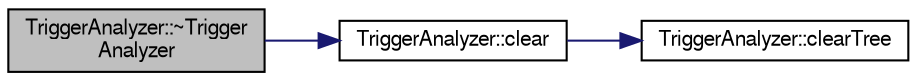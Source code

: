digraph "TriggerAnalyzer::~TriggerAnalyzer"
{
  bgcolor="transparent";
  edge [fontname="FreeSans",fontsize="10",labelfontname="FreeSans",labelfontsize="10"];
  node [fontname="FreeSans",fontsize="10",shape=record];
  rankdir="LR";
  Node1 [label="TriggerAnalyzer::~Trigger\lAnalyzer",height=0.2,width=0.4,color="black", fillcolor="grey75", style="filled" fontcolor="black"];
  Node1 -> Node2 [color="midnightblue",fontsize="10",style="solid",fontname="FreeSans"];
  Node2 [label="TriggerAnalyzer::clear",height=0.2,width=0.4,color="black",URL="$d6/deb/classTriggerAnalyzer.html#a8f6533f912e6bc015d9dd3713b13c499"];
  Node2 -> Node3 [color="midnightblue",fontsize="10",style="solid",fontname="FreeSans"];
  Node3 [label="TriggerAnalyzer::clearTree",height=0.2,width=0.4,color="black",URL="$d6/deb/classTriggerAnalyzer.html#ab80d00947b8b3242a0292f3539e67a8d"];
}
